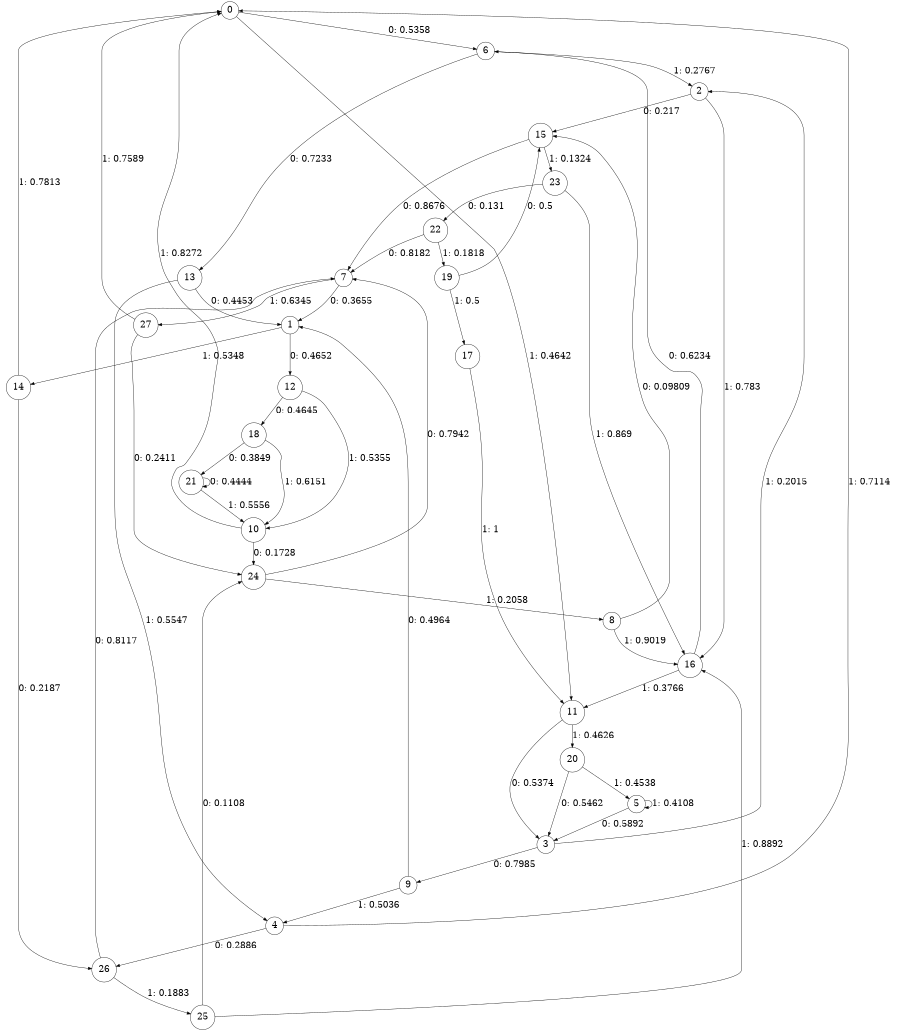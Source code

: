 digraph "ch20faceL9" {
size = "6,8.5";
ratio = "fill";
node [shape = circle];
node [fontsize = 24];
edge [fontsize = 24];
0 -> 6 [label = "0: 0.5358   "];
0 -> 11 [label = "1: 0.4642   "];
1 -> 12 [label = "0: 0.4652   "];
1 -> 14 [label = "1: 0.5348   "];
2 -> 15 [label = "0: 0.217    "];
2 -> 16 [label = "1: 0.783    "];
3 -> 9 [label = "0: 0.7985   "];
3 -> 2 [label = "1: 0.2015   "];
4 -> 26 [label = "0: 0.2886   "];
4 -> 0 [label = "1: 0.7114   "];
5 -> 3 [label = "0: 0.5892   "];
5 -> 5 [label = "1: 0.4108   "];
6 -> 13 [label = "0: 0.7233   "];
6 -> 2 [label = "1: 0.2767   "];
7 -> 1 [label = "0: 0.3655   "];
7 -> 27 [label = "1: 0.6345   "];
8 -> 15 [label = "0: 0.09809  "];
8 -> 16 [label = "1: 0.9019   "];
9 -> 1 [label = "0: 0.4964   "];
9 -> 4 [label = "1: 0.5036   "];
10 -> 24 [label = "0: 0.1728   "];
10 -> 0 [label = "1: 0.8272   "];
11 -> 3 [label = "0: 0.5374   "];
11 -> 20 [label = "1: 0.4626   "];
12 -> 18 [label = "0: 0.4645   "];
12 -> 10 [label = "1: 0.5355   "];
13 -> 1 [label = "0: 0.4453   "];
13 -> 4 [label = "1: 0.5547   "];
14 -> 26 [label = "0: 0.2187   "];
14 -> 0 [label = "1: 0.7813   "];
15 -> 7 [label = "0: 0.8676   "];
15 -> 23 [label = "1: 0.1324   "];
16 -> 6 [label = "0: 0.6234   "];
16 -> 11 [label = "1: 0.3766   "];
17 -> 11 [label = "1: 1        "];
18 -> 21 [label = "0: 0.3849   "];
18 -> 10 [label = "1: 0.6151   "];
19 -> 15 [label = "0: 0.5      "];
19 -> 17 [label = "1: 0.5      "];
20 -> 3 [label = "0: 0.5462   "];
20 -> 5 [label = "1: 0.4538   "];
21 -> 21 [label = "0: 0.4444   "];
21 -> 10 [label = "1: 0.5556   "];
22 -> 7 [label = "0: 0.8182   "];
22 -> 19 [label = "1: 0.1818   "];
23 -> 22 [label = "0: 0.131    "];
23 -> 16 [label = "1: 0.869    "];
24 -> 7 [label = "0: 0.7942   "];
24 -> 8 [label = "1: 0.2058   "];
25 -> 24 [label = "0: 0.1108   "];
25 -> 16 [label = "1: 0.8892   "];
26 -> 7 [label = "0: 0.8117   "];
26 -> 25 [label = "1: 0.1883   "];
27 -> 24 [label = "0: 0.2411   "];
27 -> 0 [label = "1: 0.7589   "];
}